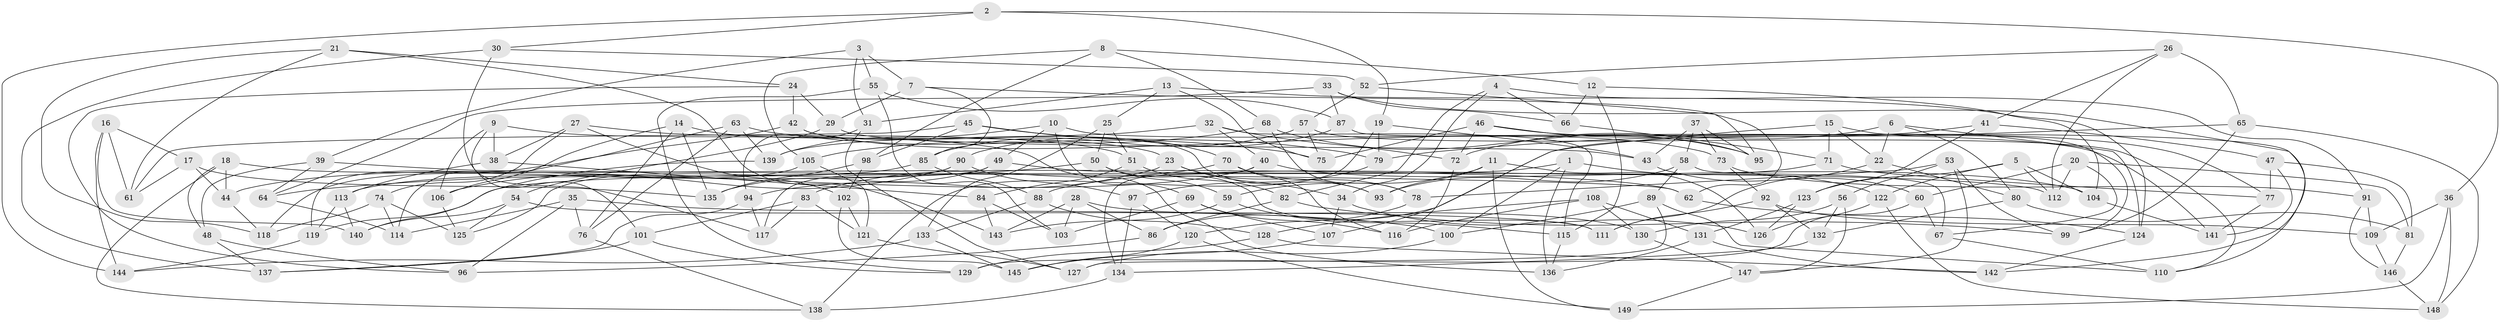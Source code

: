 // coarse degree distribution, {5: 0.17333333333333334, 4: 0.18666666666666668, 6: 0.5066666666666667, 3: 0.05333333333333334, 7: 0.04, 8: 0.04}
// Generated by graph-tools (version 1.1) at 2025/38/03/04/25 23:38:08]
// undirected, 149 vertices, 298 edges
graph export_dot {
  node [color=gray90,style=filled];
  1;
  2;
  3;
  4;
  5;
  6;
  7;
  8;
  9;
  10;
  11;
  12;
  13;
  14;
  15;
  16;
  17;
  18;
  19;
  20;
  21;
  22;
  23;
  24;
  25;
  26;
  27;
  28;
  29;
  30;
  31;
  32;
  33;
  34;
  35;
  36;
  37;
  38;
  39;
  40;
  41;
  42;
  43;
  44;
  45;
  46;
  47;
  48;
  49;
  50;
  51;
  52;
  53;
  54;
  55;
  56;
  57;
  58;
  59;
  60;
  61;
  62;
  63;
  64;
  65;
  66;
  67;
  68;
  69;
  70;
  71;
  72;
  73;
  74;
  75;
  76;
  77;
  78;
  79;
  80;
  81;
  82;
  83;
  84;
  85;
  86;
  87;
  88;
  89;
  90;
  91;
  92;
  93;
  94;
  95;
  96;
  97;
  98;
  99;
  100;
  101;
  102;
  103;
  104;
  105;
  106;
  107;
  108;
  109;
  110;
  111;
  112;
  113;
  114;
  115;
  116;
  117;
  118;
  119;
  120;
  121;
  122;
  123;
  124;
  125;
  126;
  127;
  128;
  129;
  130;
  131;
  132;
  133;
  134;
  135;
  136;
  137;
  138;
  139;
  140;
  141;
  142;
  143;
  144;
  145;
  146;
  147;
  148;
  149;
  1 -- 122;
  1 -- 136;
  1 -- 100;
  1 -- 119;
  2 -- 144;
  2 -- 19;
  2 -- 36;
  2 -- 30;
  3 -- 55;
  3 -- 39;
  3 -- 7;
  3 -- 31;
  4 -- 82;
  4 -- 34;
  4 -- 91;
  4 -- 66;
  5 -- 104;
  5 -- 122;
  5 -- 123;
  5 -- 112;
  6 -- 22;
  6 -- 124;
  6 -- 72;
  6 -- 80;
  7 -- 85;
  7 -- 62;
  7 -- 29;
  8 -- 98;
  8 -- 105;
  8 -- 12;
  8 -- 68;
  9 -- 136;
  9 -- 101;
  9 -- 106;
  9 -- 38;
  10 -- 49;
  10 -- 139;
  10 -- 69;
  10 -- 141;
  11 -- 149;
  11 -- 59;
  11 -- 126;
  11 -- 93;
  12 -- 115;
  12 -- 104;
  12 -- 66;
  13 -- 124;
  13 -- 25;
  13 -- 31;
  13 -- 75;
  14 -- 135;
  14 -- 106;
  14 -- 23;
  14 -- 76;
  15 -- 22;
  15 -- 99;
  15 -- 107;
  15 -- 71;
  16 -- 17;
  16 -- 144;
  16 -- 61;
  16 -- 140;
  17 -- 135;
  17 -- 61;
  17 -- 44;
  18 -- 62;
  18 -- 138;
  18 -- 44;
  18 -- 48;
  19 -- 43;
  19 -- 138;
  19 -- 79;
  20 -- 81;
  20 -- 67;
  20 -- 112;
  20 -- 60;
  21 -- 61;
  21 -- 118;
  21 -- 143;
  21 -- 24;
  22 -- 111;
  22 -- 80;
  23 -- 34;
  23 -- 93;
  23 -- 94;
  24 -- 96;
  24 -- 42;
  24 -- 29;
  25 -- 51;
  25 -- 133;
  25 -- 50;
  26 -- 112;
  26 -- 65;
  26 -- 52;
  26 -- 41;
  27 -- 38;
  27 -- 74;
  27 -- 51;
  27 -- 102;
  28 -- 143;
  28 -- 103;
  28 -- 86;
  28 -- 130;
  29 -- 54;
  29 -- 43;
  30 -- 52;
  30 -- 117;
  30 -- 137;
  31 -- 127;
  31 -- 94;
  32 -- 72;
  32 -- 115;
  32 -- 40;
  32 -- 139;
  33 -- 64;
  33 -- 87;
  33 -- 142;
  33 -- 66;
  34 -- 126;
  34 -- 107;
  35 -- 114;
  35 -- 76;
  35 -- 100;
  35 -- 96;
  36 -- 148;
  36 -- 109;
  36 -- 149;
  37 -- 43;
  37 -- 58;
  37 -- 73;
  37 -- 95;
  38 -- 84;
  38 -- 113;
  39 -- 48;
  39 -- 64;
  39 -- 62;
  40 -- 134;
  40 -- 104;
  40 -- 44;
  41 -- 123;
  41 -- 86;
  41 -- 47;
  42 -- 93;
  42 -- 73;
  42 -- 119;
  43 -- 60;
  44 -- 118;
  45 -- 70;
  45 -- 98;
  45 -- 79;
  45 -- 61;
  46 -- 75;
  46 -- 77;
  46 -- 72;
  46 -- 95;
  47 -- 77;
  47 -- 81;
  47 -- 141;
  48 -- 137;
  48 -- 96;
  49 -- 112;
  49 -- 117;
  49 -- 135;
  50 -- 59;
  50 -- 64;
  50 -- 111;
  51 -- 82;
  51 -- 84;
  52 -- 95;
  52 -- 57;
  53 -- 78;
  53 -- 147;
  53 -- 56;
  53 -- 99;
  54 -- 140;
  54 -- 111;
  54 -- 125;
  55 -- 129;
  55 -- 103;
  55 -- 87;
  56 -- 147;
  56 -- 130;
  56 -- 132;
  57 -- 75;
  57 -- 110;
  57 -- 85;
  58 -- 89;
  58 -- 93;
  58 -- 67;
  59 -- 115;
  59 -- 143;
  60 -- 67;
  60 -- 129;
  62 -- 124;
  63 -- 139;
  63 -- 114;
  63 -- 75;
  63 -- 76;
  64 -- 114;
  65 -- 148;
  65 -- 99;
  65 -- 79;
  66 -- 71;
  67 -- 110;
  68 -- 95;
  68 -- 78;
  68 -- 105;
  69 -- 107;
  69 -- 103;
  69 -- 116;
  70 -- 83;
  70 -- 78;
  70 -- 116;
  71 -- 88;
  71 -- 77;
  72 -- 116;
  73 -- 91;
  73 -- 92;
  74 -- 118;
  74 -- 125;
  74 -- 114;
  76 -- 138;
  77 -- 141;
  78 -- 120;
  79 -- 97;
  80 -- 132;
  80 -- 81;
  81 -- 146;
  82 -- 86;
  82 -- 99;
  83 -- 101;
  83 -- 121;
  83 -- 117;
  84 -- 103;
  84 -- 143;
  85 -- 113;
  85 -- 88;
  86 -- 96;
  87 -- 110;
  87 -- 90;
  88 -- 133;
  88 -- 128;
  89 -- 127;
  89 -- 100;
  89 -- 110;
  90 -- 106;
  90 -- 125;
  90 -- 97;
  91 -- 109;
  91 -- 146;
  92 -- 132;
  92 -- 109;
  92 -- 111;
  94 -- 117;
  94 -- 137;
  97 -- 134;
  97 -- 120;
  98 -- 135;
  98 -- 102;
  100 -- 127;
  101 -- 137;
  101 -- 129;
  102 -- 121;
  102 -- 145;
  104 -- 141;
  105 -- 118;
  105 -- 121;
  106 -- 125;
  107 -- 145;
  108 -- 116;
  108 -- 130;
  108 -- 131;
  108 -- 128;
  109 -- 146;
  113 -- 119;
  113 -- 140;
  115 -- 136;
  119 -- 144;
  120 -- 145;
  120 -- 149;
  121 -- 127;
  122 -- 148;
  122 -- 126;
  123 -- 126;
  123 -- 131;
  124 -- 142;
  128 -- 142;
  128 -- 129;
  130 -- 147;
  131 -- 136;
  131 -- 142;
  132 -- 134;
  133 -- 144;
  133 -- 145;
  134 -- 138;
  139 -- 140;
  146 -- 148;
  147 -- 149;
}
